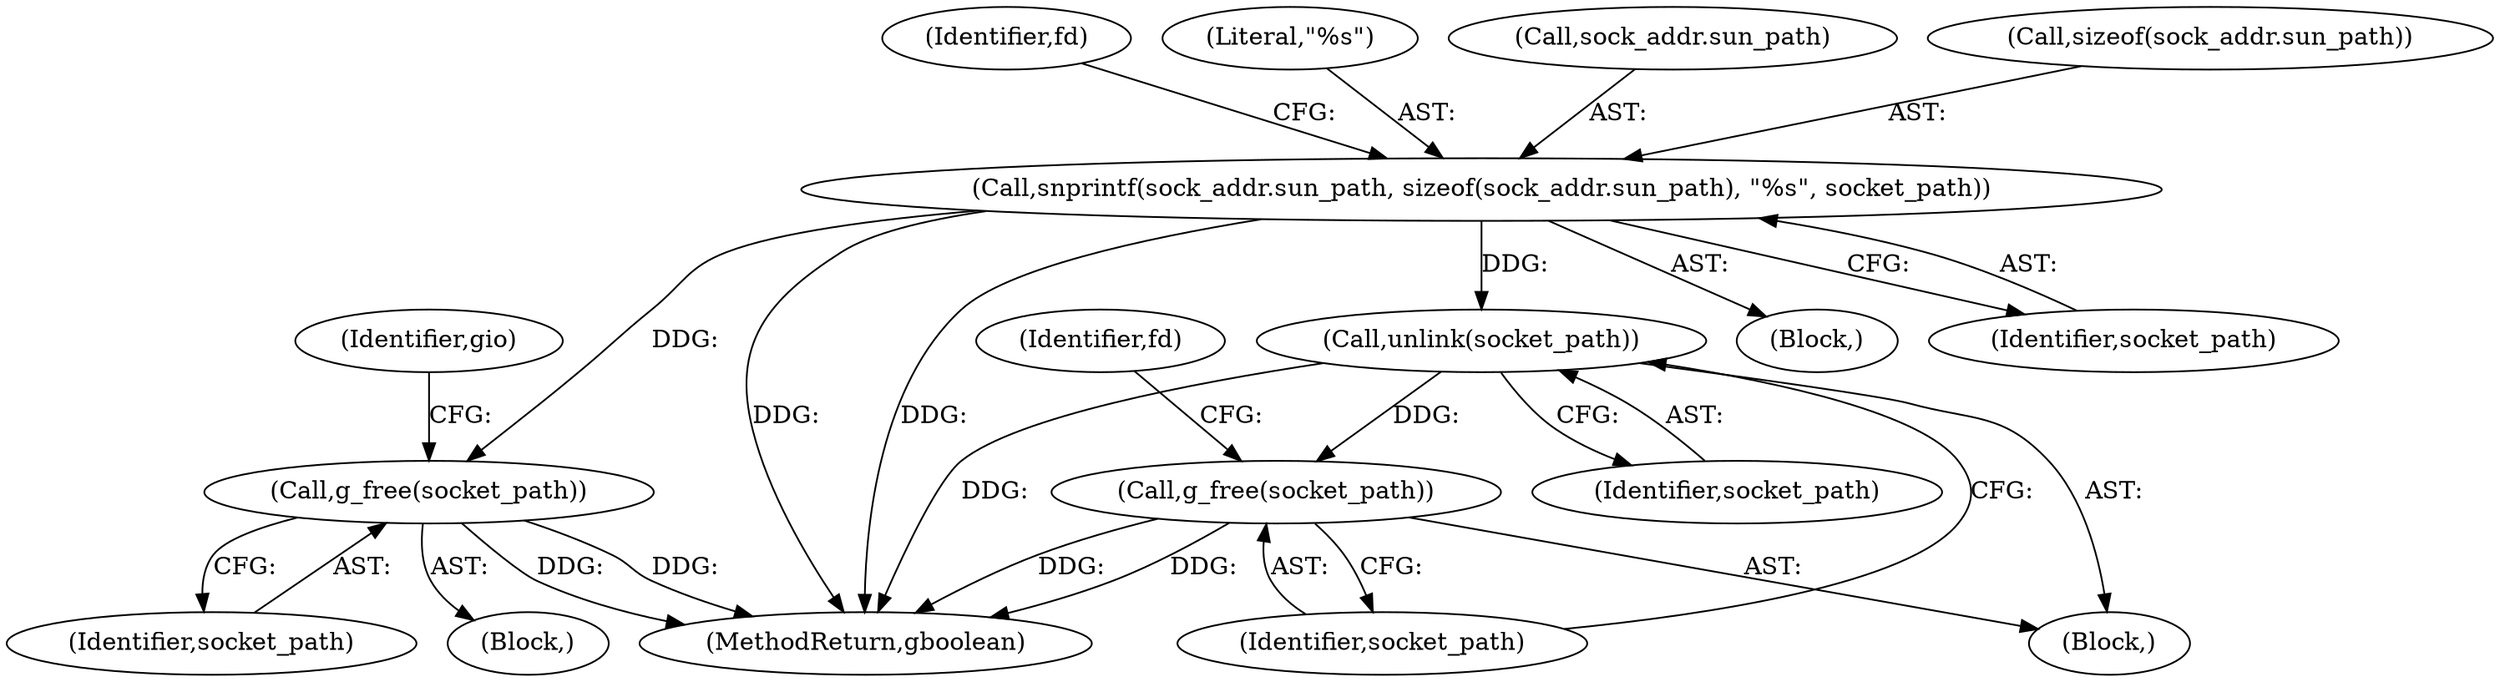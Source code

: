 digraph "0_lxde_f99163c6ff8b2f57c5f37b1ce5d62cf7450d4648@API" {
"1000160" [label="(Call,snprintf(sock_addr.sun_path, sizeof(sock_addr.sun_path), \"%s\", socket_path))"];
"1000182" [label="(Call,unlink(socket_path))"];
"1000184" [label="(Call,g_free(socket_path))"];
"1000276" [label="(Call,g_free(socket_path))"];
"1000183" [label="(Identifier,socket_path)"];
"1000182" [label="(Call,unlink(socket_path))"];
"1000280" [label="(Identifier,gio)"];
"1000277" [label="(Identifier,socket_path)"];
"1000276" [label="(Call,g_free(socket_path))"];
"1000173" [label="(Identifier,fd)"];
"1000189" [label="(Identifier,fd)"];
"1000339" [label="(MethodReturn,gboolean)"];
"1000168" [label="(Literal,\"%s\")"];
"1000120" [label="(Block,)"];
"1000184" [label="(Call,g_free(socket_path))"];
"1000161" [label="(Call,sock_addr.sun_path)"];
"1000185" [label="(Identifier,socket_path)"];
"1000164" [label="(Call,sizeof(sock_addr.sun_path))"];
"1000275" [label="(Block,)"];
"1000160" [label="(Call,snprintf(sock_addr.sun_path, sizeof(sock_addr.sun_path), \"%s\", socket_path))"];
"1000169" [label="(Identifier,socket_path)"];
"1000181" [label="(Block,)"];
"1000160" -> "1000120"  [label="AST: "];
"1000160" -> "1000169"  [label="CFG: "];
"1000161" -> "1000160"  [label="AST: "];
"1000164" -> "1000160"  [label="AST: "];
"1000168" -> "1000160"  [label="AST: "];
"1000169" -> "1000160"  [label="AST: "];
"1000173" -> "1000160"  [label="CFG: "];
"1000160" -> "1000339"  [label="DDG: "];
"1000160" -> "1000339"  [label="DDG: "];
"1000160" -> "1000182"  [label="DDG: "];
"1000160" -> "1000276"  [label="DDG: "];
"1000182" -> "1000181"  [label="AST: "];
"1000182" -> "1000183"  [label="CFG: "];
"1000183" -> "1000182"  [label="AST: "];
"1000185" -> "1000182"  [label="CFG: "];
"1000182" -> "1000339"  [label="DDG: "];
"1000182" -> "1000184"  [label="DDG: "];
"1000184" -> "1000181"  [label="AST: "];
"1000184" -> "1000185"  [label="CFG: "];
"1000185" -> "1000184"  [label="AST: "];
"1000189" -> "1000184"  [label="CFG: "];
"1000184" -> "1000339"  [label="DDG: "];
"1000184" -> "1000339"  [label="DDG: "];
"1000276" -> "1000275"  [label="AST: "];
"1000276" -> "1000277"  [label="CFG: "];
"1000277" -> "1000276"  [label="AST: "];
"1000280" -> "1000276"  [label="CFG: "];
"1000276" -> "1000339"  [label="DDG: "];
"1000276" -> "1000339"  [label="DDG: "];
}
